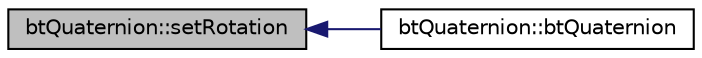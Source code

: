 digraph "btQuaternion::setRotation"
{
  edge [fontname="Helvetica",fontsize="10",labelfontname="Helvetica",labelfontsize="10"];
  node [fontname="Helvetica",fontsize="10",shape=record];
  rankdir="LR";
  Node1 [label="btQuaternion::setRotation",height=0.2,width=0.4,color="black", fillcolor="grey75", style="filled", fontcolor="black"];
  Node1 -> Node2 [dir="back",color="midnightblue",fontsize="10",style="solid"];
  Node2 [label="btQuaternion::btQuaternion",height=0.2,width=0.4,color="black", fillcolor="white", style="filled",URL="$classbt_quaternion.html#a2b2e9ed0014eb26ed076808fb76e9d69",tooltip="Axis angle Constructor. "];
}
